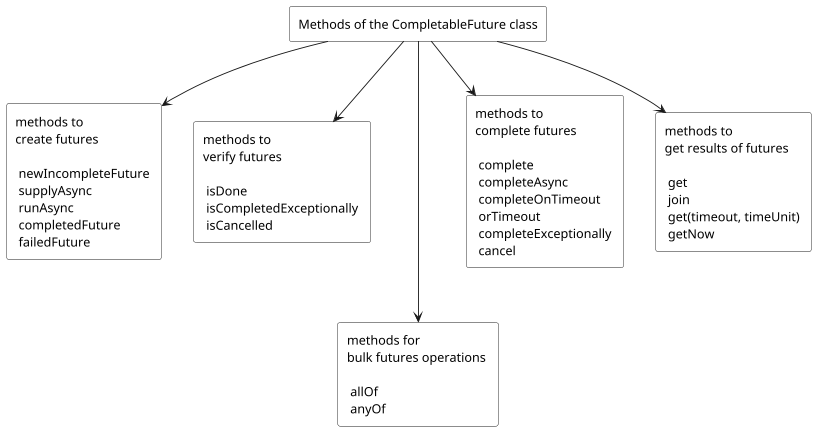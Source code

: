 @startuml

scale 0.9
skinparam monochrome true
skinparam RectangleBackgroundColor white

rectangle "Methods of the CompletableFuture class" as Methods
rectangle "methods to\ncreate futures \n\n newIncompleteFuture \n supplyAsync \n runAsync \n completedFuture \n failedFuture" as methods1
rectangle "methods to\nverify futures \n\n isDone \n isCompletedExceptionally \n isCancelled" as methods2
rectangle "methods for\nbulk futures operations \n\n allOf \n anyOf" as methods5
rectangle "methods to\ncomplete futures \n\n complete \n completeAsync \n completeOnTimeout \n orTimeout \n completeExceptionally \n cancel" as methods3
rectangle "methods to\nget results of futures \n\n get \n join \n get(timeout, timeUnit) \n getNow" as methods4

Methods --> methods1
Methods --> methods2
Methods ---> methods5
Methods --> methods3
Methods --> methods4

@enduml
